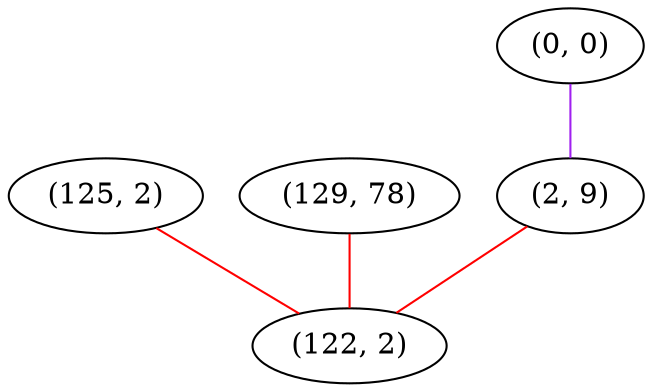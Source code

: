 graph "" {
"(125, 2)";
"(0, 0)";
"(129, 78)";
"(2, 9)";
"(122, 2)";
"(125, 2)" -- "(122, 2)"  [color=red, key=0, weight=1];
"(0, 0)" -- "(2, 9)"  [color=purple, key=0, weight=4];
"(129, 78)" -- "(122, 2)"  [color=red, key=0, weight=1];
"(2, 9)" -- "(122, 2)"  [color=red, key=0, weight=1];
}

